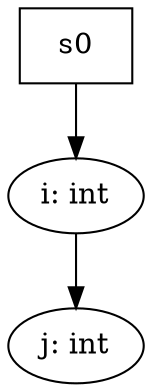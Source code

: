 digraph Env {0 [shape="box", label="s0"];
4 [label="i: int"];
3 [label="j: int"];
4 -> 3 [label=""];
0 -> 4;
}